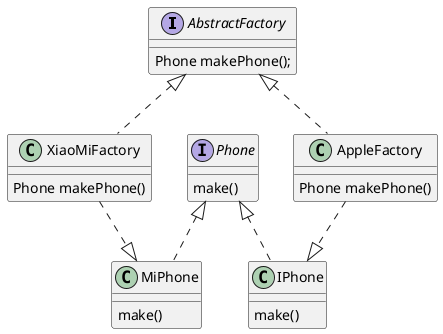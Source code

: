 @startuml



interface AbstractFactory {
Phone makePhone();
}

class XiaoMiFactory implements AbstractFactory{
  Phone makePhone()
}

class AppleFactory implements AbstractFactory{
  Phone makePhone()
}

interface Phone {
make()
}

class MiPhone implements Phone {
make()
}

class IPhone implements Phone {
make()
}

AppleFactory ..|> IPhone
XiaoMiFactory ..|> MiPhone

@enduml
